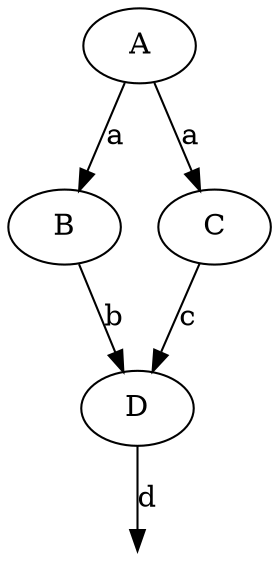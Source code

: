 digraph "Dependency graph" {
	B -> D [label=b]
	C -> D [label=c]
	A -> B [label=a]
	A -> C [label=a]
	_0 [shape=point style=invis]
	D -> _0 [label=d]
}
